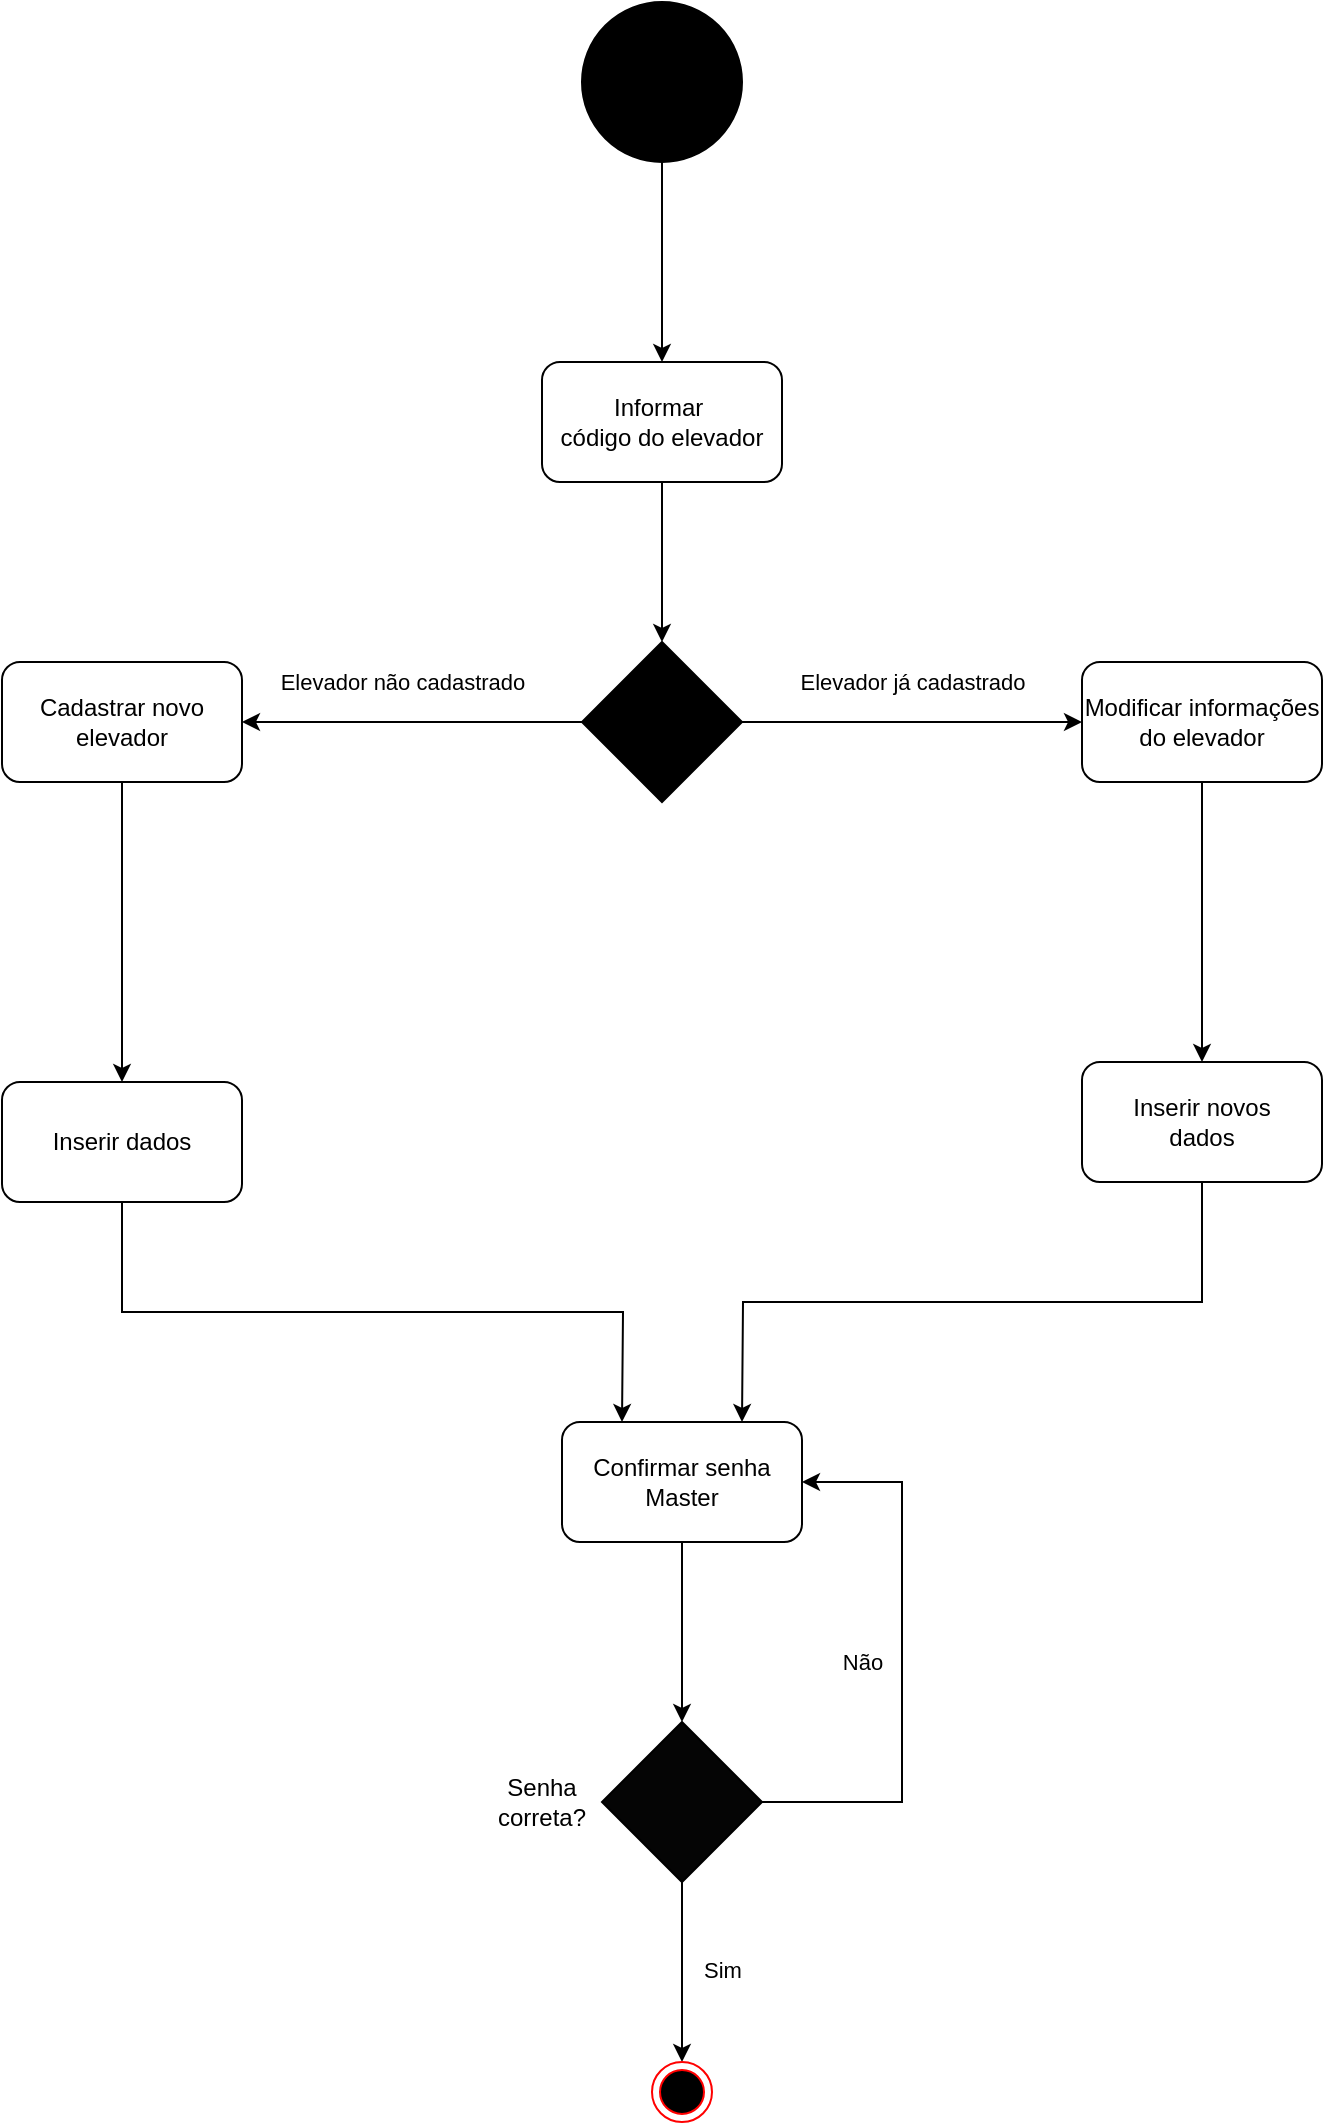 <mxfile version="24.8.6">
  <diagram name="Página-1" id="AfX5GNCmMG_u2tzewIPF">
    <mxGraphModel dx="1687" dy="908" grid="1" gridSize="10" guides="1" tooltips="1" connect="1" arrows="1" fold="1" page="1" pageScale="1" pageWidth="827" pageHeight="1169" math="0" shadow="0">
      <root>
        <mxCell id="0" />
        <mxCell id="1" parent="0" />
        <mxCell id="OXeLTdzrNhvuse1rRwGX-2" style="edgeStyle=orthogonalEdgeStyle;rounded=0;orthogonalLoop=1;jettySize=auto;html=1;exitX=0.5;exitY=1;exitDx=0;exitDy=0;" edge="1" parent="1" source="OXeLTdzrNhvuse1rRwGX-1">
          <mxGeometry relative="1" as="geometry">
            <mxPoint x="370" y="260" as="targetPoint" />
          </mxGeometry>
        </mxCell>
        <mxCell id="OXeLTdzrNhvuse1rRwGX-1" value="" style="ellipse;whiteSpace=wrap;html=1;aspect=fixed;fillColor=#000000;" vertex="1" parent="1">
          <mxGeometry x="330" y="80" width="80" height="80" as="geometry" />
        </mxCell>
        <mxCell id="OXeLTdzrNhvuse1rRwGX-5" style="edgeStyle=orthogonalEdgeStyle;rounded=0;orthogonalLoop=1;jettySize=auto;html=1;" edge="1" parent="1" source="OXeLTdzrNhvuse1rRwGX-3">
          <mxGeometry relative="1" as="geometry">
            <mxPoint x="370" y="400" as="targetPoint" />
          </mxGeometry>
        </mxCell>
        <mxCell id="OXeLTdzrNhvuse1rRwGX-3" value="Informar&amp;nbsp;&lt;div&gt;código do elevador&lt;/div&gt;" style="rounded=1;whiteSpace=wrap;html=1;" vertex="1" parent="1">
          <mxGeometry x="310" y="260" width="120" height="60" as="geometry" />
        </mxCell>
        <mxCell id="OXeLTdzrNhvuse1rRwGX-7" value="Elevador já cadastrado" style="edgeStyle=orthogonalEdgeStyle;rounded=0;orthogonalLoop=1;jettySize=auto;html=1;exitX=1;exitY=0.5;exitDx=0;exitDy=0;" edge="1" parent="1" source="OXeLTdzrNhvuse1rRwGX-6">
          <mxGeometry x="-0.003" y="20" relative="1" as="geometry">
            <mxPoint x="580" y="440" as="targetPoint" />
            <mxPoint x="-20" y="-20" as="offset" />
          </mxGeometry>
        </mxCell>
        <mxCell id="OXeLTdzrNhvuse1rRwGX-9" value="Elevador não cadastrado" style="edgeStyle=orthogonalEdgeStyle;rounded=0;orthogonalLoop=1;jettySize=auto;html=1;exitX=0;exitY=0.5;exitDx=0;exitDy=0;entryX=1;entryY=0.5;entryDx=0;entryDy=0;" edge="1" parent="1" source="OXeLTdzrNhvuse1rRwGX-6" target="OXeLTdzrNhvuse1rRwGX-10">
          <mxGeometry x="0.059" y="-20" relative="1" as="geometry">
            <mxPoint x="180" y="440" as="targetPoint" />
            <mxPoint as="offset" />
          </mxGeometry>
        </mxCell>
        <mxCell id="OXeLTdzrNhvuse1rRwGX-6" value="" style="rhombus;whiteSpace=wrap;html=1;fillColor=#000000;" vertex="1" parent="1">
          <mxGeometry x="330" y="400" width="80" height="80" as="geometry" />
        </mxCell>
        <mxCell id="OXeLTdzrNhvuse1rRwGX-14" style="edgeStyle=orthogonalEdgeStyle;rounded=0;orthogonalLoop=1;jettySize=auto;html=1;exitX=0.5;exitY=1;exitDx=0;exitDy=0;" edge="1" parent="1" source="OXeLTdzrNhvuse1rRwGX-8">
          <mxGeometry relative="1" as="geometry">
            <mxPoint x="640" y="610" as="targetPoint" />
          </mxGeometry>
        </mxCell>
        <mxCell id="OXeLTdzrNhvuse1rRwGX-8" value="Modificar informações do elevador" style="rounded=1;whiteSpace=wrap;html=1;" vertex="1" parent="1">
          <mxGeometry x="580" y="410" width="120" height="60" as="geometry" />
        </mxCell>
        <mxCell id="OXeLTdzrNhvuse1rRwGX-11" style="edgeStyle=orthogonalEdgeStyle;rounded=0;orthogonalLoop=1;jettySize=auto;html=1;" edge="1" parent="1" source="OXeLTdzrNhvuse1rRwGX-10">
          <mxGeometry relative="1" as="geometry">
            <mxPoint x="100" y="620" as="targetPoint" />
          </mxGeometry>
        </mxCell>
        <mxCell id="OXeLTdzrNhvuse1rRwGX-10" value="Cadastrar novo elevador" style="rounded=1;whiteSpace=wrap;html=1;" vertex="1" parent="1">
          <mxGeometry x="40" y="410" width="120" height="60" as="geometry" />
        </mxCell>
        <mxCell id="OXeLTdzrNhvuse1rRwGX-13" style="edgeStyle=orthogonalEdgeStyle;rounded=0;orthogonalLoop=1;jettySize=auto;html=1;exitX=0.5;exitY=1;exitDx=0;exitDy=0;" edge="1" parent="1" source="OXeLTdzrNhvuse1rRwGX-12">
          <mxGeometry relative="1" as="geometry">
            <mxPoint x="350" y="790" as="targetPoint" />
          </mxGeometry>
        </mxCell>
        <mxCell id="OXeLTdzrNhvuse1rRwGX-12" value="Inserir dados" style="rounded=1;whiteSpace=wrap;html=1;" vertex="1" parent="1">
          <mxGeometry x="40" y="620" width="120" height="60" as="geometry" />
        </mxCell>
        <mxCell id="OXeLTdzrNhvuse1rRwGX-17" style="edgeStyle=orthogonalEdgeStyle;rounded=0;orthogonalLoop=1;jettySize=auto;html=1;exitX=0.5;exitY=1;exitDx=0;exitDy=0;" edge="1" parent="1" source="OXeLTdzrNhvuse1rRwGX-15">
          <mxGeometry relative="1" as="geometry">
            <mxPoint x="410" y="790" as="targetPoint" />
          </mxGeometry>
        </mxCell>
        <mxCell id="OXeLTdzrNhvuse1rRwGX-15" value="Inserir novos&lt;div&gt;dados&lt;/div&gt;" style="rounded=1;whiteSpace=wrap;html=1;" vertex="1" parent="1">
          <mxGeometry x="580" y="610" width="120" height="60" as="geometry" />
        </mxCell>
        <mxCell id="OXeLTdzrNhvuse1rRwGX-20" style="edgeStyle=orthogonalEdgeStyle;rounded=0;orthogonalLoop=1;jettySize=auto;html=1;entryX=0.5;entryY=0;entryDx=0;entryDy=0;" edge="1" parent="1" source="OXeLTdzrNhvuse1rRwGX-18" target="OXeLTdzrNhvuse1rRwGX-19">
          <mxGeometry relative="1" as="geometry" />
        </mxCell>
        <mxCell id="OXeLTdzrNhvuse1rRwGX-18" value="Confirmar senha&lt;div&gt;Master&lt;/div&gt;" style="rounded=1;whiteSpace=wrap;html=1;" vertex="1" parent="1">
          <mxGeometry x="320" y="790" width="120" height="60" as="geometry" />
        </mxCell>
        <mxCell id="OXeLTdzrNhvuse1rRwGX-21" value="Sim" style="edgeStyle=orthogonalEdgeStyle;rounded=0;orthogonalLoop=1;jettySize=auto;html=1;" edge="1" parent="1" source="OXeLTdzrNhvuse1rRwGX-19">
          <mxGeometry x="0.005" y="20" relative="1" as="geometry">
            <mxPoint x="380" y="1110" as="targetPoint" />
            <mxPoint y="-1" as="offset" />
          </mxGeometry>
        </mxCell>
        <mxCell id="OXeLTdzrNhvuse1rRwGX-22" value="Não" style="edgeStyle=orthogonalEdgeStyle;rounded=0;orthogonalLoop=1;jettySize=auto;html=1;entryX=1;entryY=0.5;entryDx=0;entryDy=0;exitX=1;exitY=0.5;exitDx=0;exitDy=0;" edge="1" parent="1" source="OXeLTdzrNhvuse1rRwGX-19" target="OXeLTdzrNhvuse1rRwGX-18">
          <mxGeometry y="20" relative="1" as="geometry">
            <Array as="points">
              <mxPoint x="490" y="980" />
              <mxPoint x="490" y="820" />
            </Array>
            <mxPoint as="offset" />
          </mxGeometry>
        </mxCell>
        <mxCell id="OXeLTdzrNhvuse1rRwGX-19" value="" style="rhombus;whiteSpace=wrap;html=1;fillColor=#050505;" vertex="1" parent="1">
          <mxGeometry x="340" y="940" width="80" height="80" as="geometry" />
        </mxCell>
        <mxCell id="OXeLTdzrNhvuse1rRwGX-23" value="Senha correta?" style="text;html=1;align=center;verticalAlign=middle;whiteSpace=wrap;rounded=0;" vertex="1" parent="1">
          <mxGeometry x="280" y="965" width="60" height="30" as="geometry" />
        </mxCell>
        <mxCell id="OXeLTdzrNhvuse1rRwGX-25" value="" style="ellipse;html=1;shape=endState;fillColor=#000000;strokeColor=#ff0000;" vertex="1" parent="1">
          <mxGeometry x="365" y="1110" width="30" height="30" as="geometry" />
        </mxCell>
      </root>
    </mxGraphModel>
  </diagram>
</mxfile>
